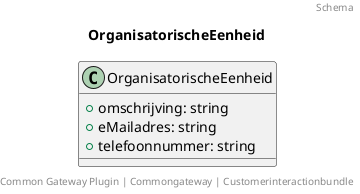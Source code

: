 @startuml
title: OrganisatorischeEenheid
footer: Common Gateway Plugin | Commongateway | Customerinteractionbundle 
header: Schema

class OrganisatorischeEenheid {
  + omschrijving: string
  + eMailadres: string
  + telefoonnummer: string
}
@enduml
